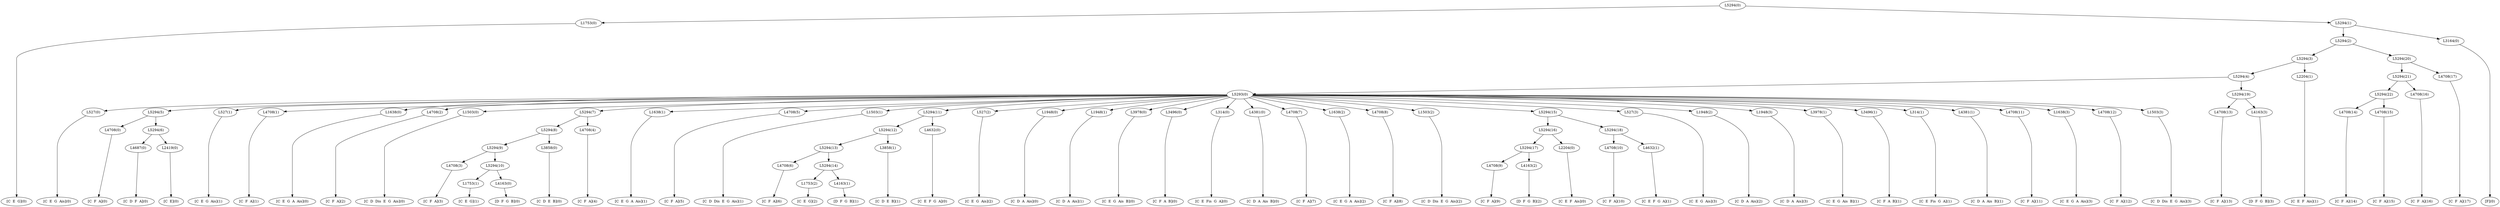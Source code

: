 digraph sample{
"L1753(0)"->"[C  E  G](0)"
"L527(0)"->"[C  E  G  Ais](0)"
"L4708(0)"->"[C  F  A](0)"
"L4687(0)"->"[C  D  F  A](0)"
"L2419(0)"->"[C  E](0)"
"L5294(6)"->"L4687(0)"
"L5294(6)"->"L2419(0)"
"L5294(5)"->"L4708(0)"
"L5294(5)"->"L5294(6)"
"L527(1)"->"[C  E  G  Ais](1)"
"L4708(1)"->"[C  F  A](1)"
"L1638(0)"->"[C  E  G  A  Ais](0)"
"L4708(2)"->"[C  F  A](2)"
"L1503(0)"->"[C  D  Dis  E  G  Ais](0)"
"L4708(3)"->"[C  F  A](3)"
"L1753(1)"->"[C  E  G](1)"
"L4163(0)"->"[D  F  G  B](0)"
"L5294(10)"->"L1753(1)"
"L5294(10)"->"L4163(0)"
"L5294(9)"->"L4708(3)"
"L5294(9)"->"L5294(10)"
"L3858(0)"->"[C  D  E  B](0)"
"L5294(8)"->"L5294(9)"
"L5294(8)"->"L3858(0)"
"L4708(4)"->"[C  F  A](4)"
"L5294(7)"->"L5294(8)"
"L5294(7)"->"L4708(4)"
"L1638(1)"->"[C  E  G  A  Ais](1)"
"L4708(5)"->"[C  F  A](5)"
"L1503(1)"->"[C  D  Dis  E  G  Ais](1)"
"L4708(6)"->"[C  F  A](6)"
"L1753(2)"->"[C  E  G](2)"
"L4163(1)"->"[D  F  G  B](1)"
"L5294(14)"->"L1753(2)"
"L5294(14)"->"L4163(1)"
"L5294(13)"->"L4708(6)"
"L5294(13)"->"L5294(14)"
"L3858(1)"->"[C  D  E  B](1)"
"L5294(12)"->"L5294(13)"
"L5294(12)"->"L3858(1)"
"L4632(0)"->"[C  E  F  G  A](0)"
"L5294(11)"->"L5294(12)"
"L5294(11)"->"L4632(0)"
"L527(2)"->"[C  E  G  Ais](2)"
"L1948(0)"->"[C  D  A  Ais](0)"
"L1948(1)"->"[C  D  A  Ais](1)"
"L3978(0)"->"[C  E  G  Ais  B](0)"
"L3496(0)"->"[C  F  A  B](0)"
"L314(0)"->"[C  E  Fis  G  A](0)"
"L4381(0)"->"[C  D  A  Ais  B](0)"
"L4708(7)"->"[C  F  A](7)"
"L1638(2)"->"[C  E  G  A  Ais](2)"
"L4708(8)"->"[C  F  A](8)"
"L1503(2)"->"[C  D  Dis  E  G  Ais](2)"
"L4708(9)"->"[C  F  A](9)"
"L4163(2)"->"[D  F  G  B](2)"
"L5294(17)"->"L4708(9)"
"L5294(17)"->"L4163(2)"
"L2204(0)"->"[C  E  F  Ais](0)"
"L5294(16)"->"L5294(17)"
"L5294(16)"->"L2204(0)"
"L4708(10)"->"[C  F  A](10)"
"L4632(1)"->"[C  E  F  G  A](1)"
"L5294(18)"->"L4708(10)"
"L5294(18)"->"L4632(1)"
"L5294(15)"->"L5294(16)"
"L5294(15)"->"L5294(18)"
"L527(3)"->"[C  E  G  Ais](3)"
"L1948(2)"->"[C  D  A  Ais](2)"
"L1948(3)"->"[C  D  A  Ais](3)"
"L3978(1)"->"[C  E  G  Ais  B](1)"
"L3496(1)"->"[C  F  A  B](1)"
"L314(1)"->"[C  E  Fis  G  A](1)"
"L4381(1)"->"[C  D  A  Ais  B](1)"
"L4708(11)"->"[C  F  A](11)"
"L1638(3)"->"[C  E  G  A  Ais](3)"
"L4708(12)"->"[C  F  A](12)"
"L1503(3)"->"[C  D  Dis  E  G  Ais](3)"
"L5293(0)"->"L527(0)"
"L5293(0)"->"L5294(5)"
"L5293(0)"->"L527(1)"
"L5293(0)"->"L4708(1)"
"L5293(0)"->"L1638(0)"
"L5293(0)"->"L4708(2)"
"L5293(0)"->"L1503(0)"
"L5293(0)"->"L5294(7)"
"L5293(0)"->"L1638(1)"
"L5293(0)"->"L4708(5)"
"L5293(0)"->"L1503(1)"
"L5293(0)"->"L5294(11)"
"L5293(0)"->"L527(2)"
"L5293(0)"->"L1948(0)"
"L5293(0)"->"L1948(1)"
"L5293(0)"->"L3978(0)"
"L5293(0)"->"L3496(0)"
"L5293(0)"->"L314(0)"
"L5293(0)"->"L4381(0)"
"L5293(0)"->"L4708(7)"
"L5293(0)"->"L1638(2)"
"L5293(0)"->"L4708(8)"
"L5293(0)"->"L1503(2)"
"L5293(0)"->"L5294(15)"
"L5293(0)"->"L527(3)"
"L5293(0)"->"L1948(2)"
"L5293(0)"->"L1948(3)"
"L5293(0)"->"L3978(1)"
"L5293(0)"->"L3496(1)"
"L5293(0)"->"L314(1)"
"L5293(0)"->"L4381(1)"
"L5293(0)"->"L4708(11)"
"L5293(0)"->"L1638(3)"
"L5293(0)"->"L4708(12)"
"L5293(0)"->"L1503(3)"
"L4708(13)"->"[C  F  A](13)"
"L4163(3)"->"[D  F  G  B](3)"
"L5294(19)"->"L4708(13)"
"L5294(19)"->"L4163(3)"
"L5294(4)"->"L5293(0)"
"L5294(4)"->"L5294(19)"
"L2204(1)"->"[C  E  F  Ais](1)"
"L5294(3)"->"L5294(4)"
"L5294(3)"->"L2204(1)"
"L4708(14)"->"[C  F  A](14)"
"L4708(15)"->"[C  F  A](15)"
"L5294(22)"->"L4708(14)"
"L5294(22)"->"L4708(15)"
"L4708(16)"->"[C  F  A](16)"
"L5294(21)"->"L5294(22)"
"L5294(21)"->"L4708(16)"
"L4708(17)"->"[C  F  A](17)"
"L5294(20)"->"L5294(21)"
"L5294(20)"->"L4708(17)"
"L5294(2)"->"L5294(3)"
"L5294(2)"->"L5294(20)"
"L3164(0)"->"[F](0)"
"L5294(1)"->"L5294(2)"
"L5294(1)"->"L3164(0)"
"L5294(0)"->"L1753(0)"
"L5294(0)"->"L5294(1)"
{rank = min; "L5294(0)"}
{rank = same; "L1753(0)"; "L5294(1)";}
{rank = same; "L5294(2)"; "L3164(0)";}
{rank = same; "L5294(3)"; "L5294(20)";}
{rank = same; "L5294(4)"; "L2204(1)"; "L5294(21)"; "L4708(17)";}
{rank = same; "L5293(0)"; "L5294(19)"; "L5294(22)"; "L4708(16)";}
{rank = same; "L527(0)"; "L5294(5)"; "L527(1)"; "L4708(1)"; "L1638(0)"; "L4708(2)"; "L1503(0)"; "L5294(7)"; "L1638(1)"; "L4708(5)"; "L1503(1)"; "L5294(11)"; "L527(2)"; "L1948(0)"; "L1948(1)"; "L3978(0)"; "L3496(0)"; "L314(0)"; "L4381(0)"; "L4708(7)"; "L1638(2)"; "L4708(8)"; "L1503(2)"; "L5294(15)"; "L527(3)"; "L1948(2)"; "L1948(3)"; "L3978(1)"; "L3496(1)"; "L314(1)"; "L4381(1)"; "L4708(11)"; "L1638(3)"; "L4708(12)"; "L1503(3)"; "L4708(13)"; "L4163(3)"; "L4708(14)"; "L4708(15)";}
{rank = same; "L4708(0)"; "L5294(6)"; "L5294(8)"; "L4708(4)"; "L5294(12)"; "L4632(0)"; "L5294(16)"; "L5294(18)";}
{rank = same; "L4687(0)"; "L2419(0)"; "L5294(9)"; "L3858(0)"; "L5294(13)"; "L3858(1)"; "L5294(17)"; "L2204(0)"; "L4708(10)"; "L4632(1)";}
{rank = same; "L4708(3)"; "L5294(10)"; "L4708(6)"; "L5294(14)"; "L4708(9)"; "L4163(2)";}
{rank = same; "L1753(1)"; "L4163(0)"; "L1753(2)"; "L4163(1)";}
{rank = max; "[C  D  A  Ais  B](0)"; "[C  D  A  Ais  B](1)"; "[C  D  A  Ais](0)"; "[C  D  A  Ais](1)"; "[C  D  A  Ais](2)"; "[C  D  A  Ais](3)"; "[C  D  Dis  E  G  Ais](0)"; "[C  D  Dis  E  G  Ais](1)"; "[C  D  Dis  E  G  Ais](2)"; "[C  D  Dis  E  G  Ais](3)"; "[C  D  E  B](0)"; "[C  D  E  B](1)"; "[C  D  F  A](0)"; "[C  E  F  Ais](0)"; "[C  E  F  Ais](1)"; "[C  E  F  G  A](0)"; "[C  E  F  G  A](1)"; "[C  E  Fis  G  A](0)"; "[C  E  Fis  G  A](1)"; "[C  E  G  A  Ais](0)"; "[C  E  G  A  Ais](1)"; "[C  E  G  A  Ais](2)"; "[C  E  G  A  Ais](3)"; "[C  E  G  Ais  B](0)"; "[C  E  G  Ais  B](1)"; "[C  E  G  Ais](0)"; "[C  E  G  Ais](1)"; "[C  E  G  Ais](2)"; "[C  E  G  Ais](3)"; "[C  E  G](0)"; "[C  E  G](1)"; "[C  E  G](2)"; "[C  E](0)"; "[C  F  A  B](0)"; "[C  F  A  B](1)"; "[C  F  A](0)"; "[C  F  A](1)"; "[C  F  A](10)"; "[C  F  A](11)"; "[C  F  A](12)"; "[C  F  A](13)"; "[C  F  A](14)"; "[C  F  A](15)"; "[C  F  A](16)"; "[C  F  A](17)"; "[C  F  A](2)"; "[C  F  A](3)"; "[C  F  A](4)"; "[C  F  A](5)"; "[C  F  A](6)"; "[C  F  A](7)"; "[C  F  A](8)"; "[C  F  A](9)"; "[D  F  G  B](0)"; "[D  F  G  B](1)"; "[D  F  G  B](2)"; "[D  F  G  B](3)"; "[F](0)";}
}
